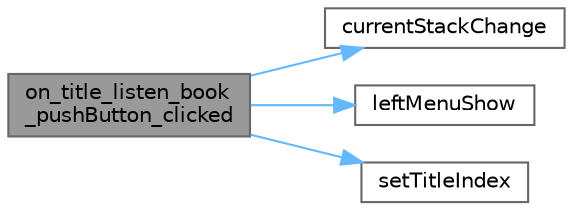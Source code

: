 digraph "on_title_listen_book_pushButton_clicked"
{
 // LATEX_PDF_SIZE
  bgcolor="transparent";
  edge [fontname=Helvetica,fontsize=10,labelfontname=Helvetica,labelfontsize=10];
  node [fontname=Helvetica,fontsize=10,shape=box,height=0.2,width=0.4];
  rankdir="LR";
  Node1 [id="Node000001",label="on_title_listen_book\l_pushButton_clicked",height=0.2,width=0.4,color="gray40", fillcolor="grey60", style="filled", fontcolor="black",tooltip="听书按钮点击事件，切换到听书界面"];
  Node1 -> Node2 [id="edge1_Node000001_Node000002",color="steelblue1",style="solid",tooltip=" "];
  Node2 [id="Node000002",label="currentStackChange",height=0.2,width=0.4,color="grey40", fillcolor="white", style="filled",URL="$class_title_widget.html#a607c0c78292a519369fac4a60638f9ee",tooltip="界面切换信号，通知界面索引和是否滑动"];
  Node1 -> Node3 [id="edge2_Node000001_Node000003",color="steelblue1",style="solid",tooltip=" "];
  Node3 [id="Node000003",label="leftMenuShow",height=0.2,width=0.4,color="grey40", fillcolor="white", style="filled",URL="$class_title_widget.html#a5586d80493f09e7305a487525f0ac838",tooltip="左侧菜单显示信号，控制菜单显示状态"];
  Node1 -> Node4 [id="edge3_Node000001_Node000004",color="steelblue1",style="solid",tooltip=" "];
  Node4 [id="Node000004",label="setTitleIndex",height=0.2,width=0.4,color="grey40", fillcolor="white", style="filled",URL="$class_title_widget.html#ae4e9263c9459d5439b1d35d96ee79d6b",tooltip="设置标题索引，控制界面指示器显示"];
}
